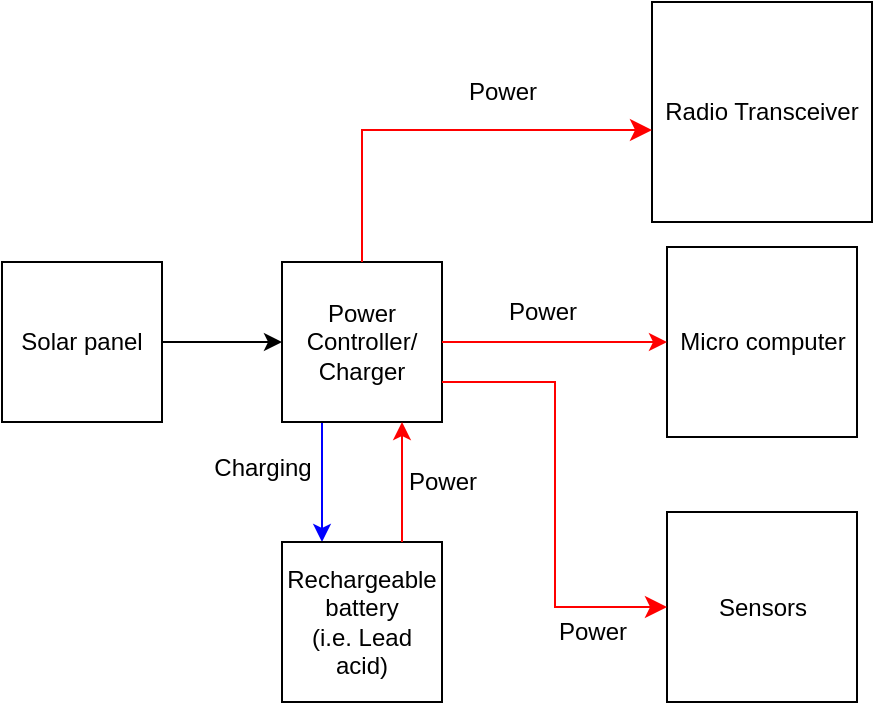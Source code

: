 <mxfile version="21.2.1" type="device">
  <diagram name="Page-1" id="CJDXFAS1TQc4XUZyx9KX">
    <mxGraphModel dx="1098" dy="820" grid="1" gridSize="10" guides="1" tooltips="1" connect="1" arrows="1" fold="1" page="1" pageScale="1" pageWidth="850" pageHeight="1100" math="0" shadow="0">
      <root>
        <mxCell id="0" />
        <mxCell id="1" parent="0" />
        <mxCell id="D4-CuBaSec3DNoOhtxjp-5" style="edgeStyle=orthogonalEdgeStyle;rounded=0;orthogonalLoop=1;jettySize=auto;html=1;exitX=1;exitY=0.5;exitDx=0;exitDy=0;entryX=0;entryY=0.5;entryDx=0;entryDy=0;" edge="1" parent="1" source="D4-CuBaSec3DNoOhtxjp-1" target="D4-CuBaSec3DNoOhtxjp-2">
          <mxGeometry relative="1" as="geometry" />
        </mxCell>
        <mxCell id="D4-CuBaSec3DNoOhtxjp-1" value="Solar panel" style="whiteSpace=wrap;html=1;aspect=fixed;" vertex="1" parent="1">
          <mxGeometry x="100" y="260" width="80" height="80" as="geometry" />
        </mxCell>
        <mxCell id="D4-CuBaSec3DNoOhtxjp-7" style="edgeStyle=orthogonalEdgeStyle;rounded=0;orthogonalLoop=1;jettySize=auto;html=1;exitX=0.25;exitY=1;exitDx=0;exitDy=0;entryX=0.25;entryY=0;entryDx=0;entryDy=0;strokeColor=#0000FF;" edge="1" parent="1" source="D4-CuBaSec3DNoOhtxjp-2" target="D4-CuBaSec3DNoOhtxjp-3">
          <mxGeometry relative="1" as="geometry" />
        </mxCell>
        <mxCell id="D4-CuBaSec3DNoOhtxjp-2" value="Power Controller/ Charger" style="whiteSpace=wrap;html=1;aspect=fixed;" vertex="1" parent="1">
          <mxGeometry x="240" y="260" width="80" height="80" as="geometry" />
        </mxCell>
        <mxCell id="D4-CuBaSec3DNoOhtxjp-3" value="Rechargeable battery&lt;br&gt;(i.e. Lead acid)" style="whiteSpace=wrap;html=1;aspect=fixed;" vertex="1" parent="1">
          <mxGeometry x="240" y="400" width="80" height="80" as="geometry" />
        </mxCell>
        <mxCell id="D4-CuBaSec3DNoOhtxjp-8" value="" style="endArrow=classic;html=1;rounded=0;entryX=0.75;entryY=1;entryDx=0;entryDy=0;exitX=0.75;exitY=0;exitDx=0;exitDy=0;strokeColor=#FF0000;" edge="1" parent="1" source="D4-CuBaSec3DNoOhtxjp-3" target="D4-CuBaSec3DNoOhtxjp-2">
          <mxGeometry width="50" height="50" relative="1" as="geometry">
            <mxPoint x="400" y="410" as="sourcePoint" />
            <mxPoint x="450" y="360" as="targetPoint" />
          </mxGeometry>
        </mxCell>
        <mxCell id="D4-CuBaSec3DNoOhtxjp-9" value="Charging" style="text;html=1;align=center;verticalAlign=middle;resizable=0;points=[];autosize=1;strokeColor=none;fillColor=none;" vertex="1" parent="1">
          <mxGeometry x="195" y="348" width="70" height="30" as="geometry" />
        </mxCell>
        <mxCell id="D4-CuBaSec3DNoOhtxjp-10" value="Power" style="text;html=1;align=center;verticalAlign=middle;resizable=0;points=[];autosize=1;strokeColor=none;fillColor=none;" vertex="1" parent="1">
          <mxGeometry x="290" y="355" width="60" height="30" as="geometry" />
        </mxCell>
        <mxCell id="D4-CuBaSec3DNoOhtxjp-11" value="Radio Transceiver" style="whiteSpace=wrap;html=1;aspect=fixed;" vertex="1" parent="1">
          <mxGeometry x="425" y="130" width="110" height="110" as="geometry" />
        </mxCell>
        <mxCell id="D4-CuBaSec3DNoOhtxjp-12" value="" style="edgeStyle=segmentEdgeStyle;endArrow=classic;html=1;curved=0;rounded=0;endSize=8;startSize=8;entryX=0;entryY=0.582;entryDx=0;entryDy=0;entryPerimeter=0;exitX=0.5;exitY=0;exitDx=0;exitDy=0;strokeColor=#FF0000;" edge="1" parent="1" source="D4-CuBaSec3DNoOhtxjp-2" target="D4-CuBaSec3DNoOhtxjp-11">
          <mxGeometry width="50" height="50" relative="1" as="geometry">
            <mxPoint x="280" y="240" as="sourcePoint" />
            <mxPoint x="450" y="360" as="targetPoint" />
            <Array as="points">
              <mxPoint x="280" y="194" />
            </Array>
          </mxGeometry>
        </mxCell>
        <mxCell id="D4-CuBaSec3DNoOhtxjp-13" value="Power" style="text;html=1;align=center;verticalAlign=middle;resizable=0;points=[];autosize=1;strokeColor=none;fillColor=none;" vertex="1" parent="1">
          <mxGeometry x="320" y="160" width="60" height="30" as="geometry" />
        </mxCell>
        <mxCell id="D4-CuBaSec3DNoOhtxjp-14" value="Micro computer" style="whiteSpace=wrap;html=1;aspect=fixed;" vertex="1" parent="1">
          <mxGeometry x="432.5" y="252.5" width="95" height="95" as="geometry" />
        </mxCell>
        <mxCell id="D4-CuBaSec3DNoOhtxjp-15" value="" style="endArrow=classic;html=1;rounded=0;exitX=1;exitY=0.5;exitDx=0;exitDy=0;entryX=0;entryY=0.5;entryDx=0;entryDy=0;strokeColor=#FF0000;" edge="1" parent="1" source="D4-CuBaSec3DNoOhtxjp-2" target="D4-CuBaSec3DNoOhtxjp-14">
          <mxGeometry width="50" height="50" relative="1" as="geometry">
            <mxPoint x="400" y="410" as="sourcePoint" />
            <mxPoint x="450" y="360" as="targetPoint" />
          </mxGeometry>
        </mxCell>
        <mxCell id="D4-CuBaSec3DNoOhtxjp-16" value="Power" style="text;html=1;align=center;verticalAlign=middle;resizable=0;points=[];autosize=1;strokeColor=none;fillColor=none;" vertex="1" parent="1">
          <mxGeometry x="340" y="270" width="60" height="30" as="geometry" />
        </mxCell>
        <mxCell id="D4-CuBaSec3DNoOhtxjp-17" value="Sensors" style="whiteSpace=wrap;html=1;aspect=fixed;" vertex="1" parent="1">
          <mxGeometry x="432.5" y="385" width="95" height="95" as="geometry" />
        </mxCell>
        <mxCell id="D4-CuBaSec3DNoOhtxjp-18" value="" style="edgeStyle=elbowEdgeStyle;elbow=horizontal;endArrow=classic;html=1;curved=0;rounded=0;endSize=8;startSize=8;exitX=1;exitY=0.75;exitDx=0;exitDy=0;strokeColor=#FF0000;" edge="1" parent="1" source="D4-CuBaSec3DNoOhtxjp-2" target="D4-CuBaSec3DNoOhtxjp-17">
          <mxGeometry width="50" height="50" relative="1" as="geometry">
            <mxPoint x="400" y="410" as="sourcePoint" />
            <mxPoint x="450" y="360" as="targetPoint" />
          </mxGeometry>
        </mxCell>
        <mxCell id="D4-CuBaSec3DNoOhtxjp-19" value="Power" style="text;html=1;align=center;verticalAlign=middle;resizable=0;points=[];autosize=1;strokeColor=none;fillColor=none;" vertex="1" parent="1">
          <mxGeometry x="365" y="430" width="60" height="30" as="geometry" />
        </mxCell>
      </root>
    </mxGraphModel>
  </diagram>
</mxfile>

